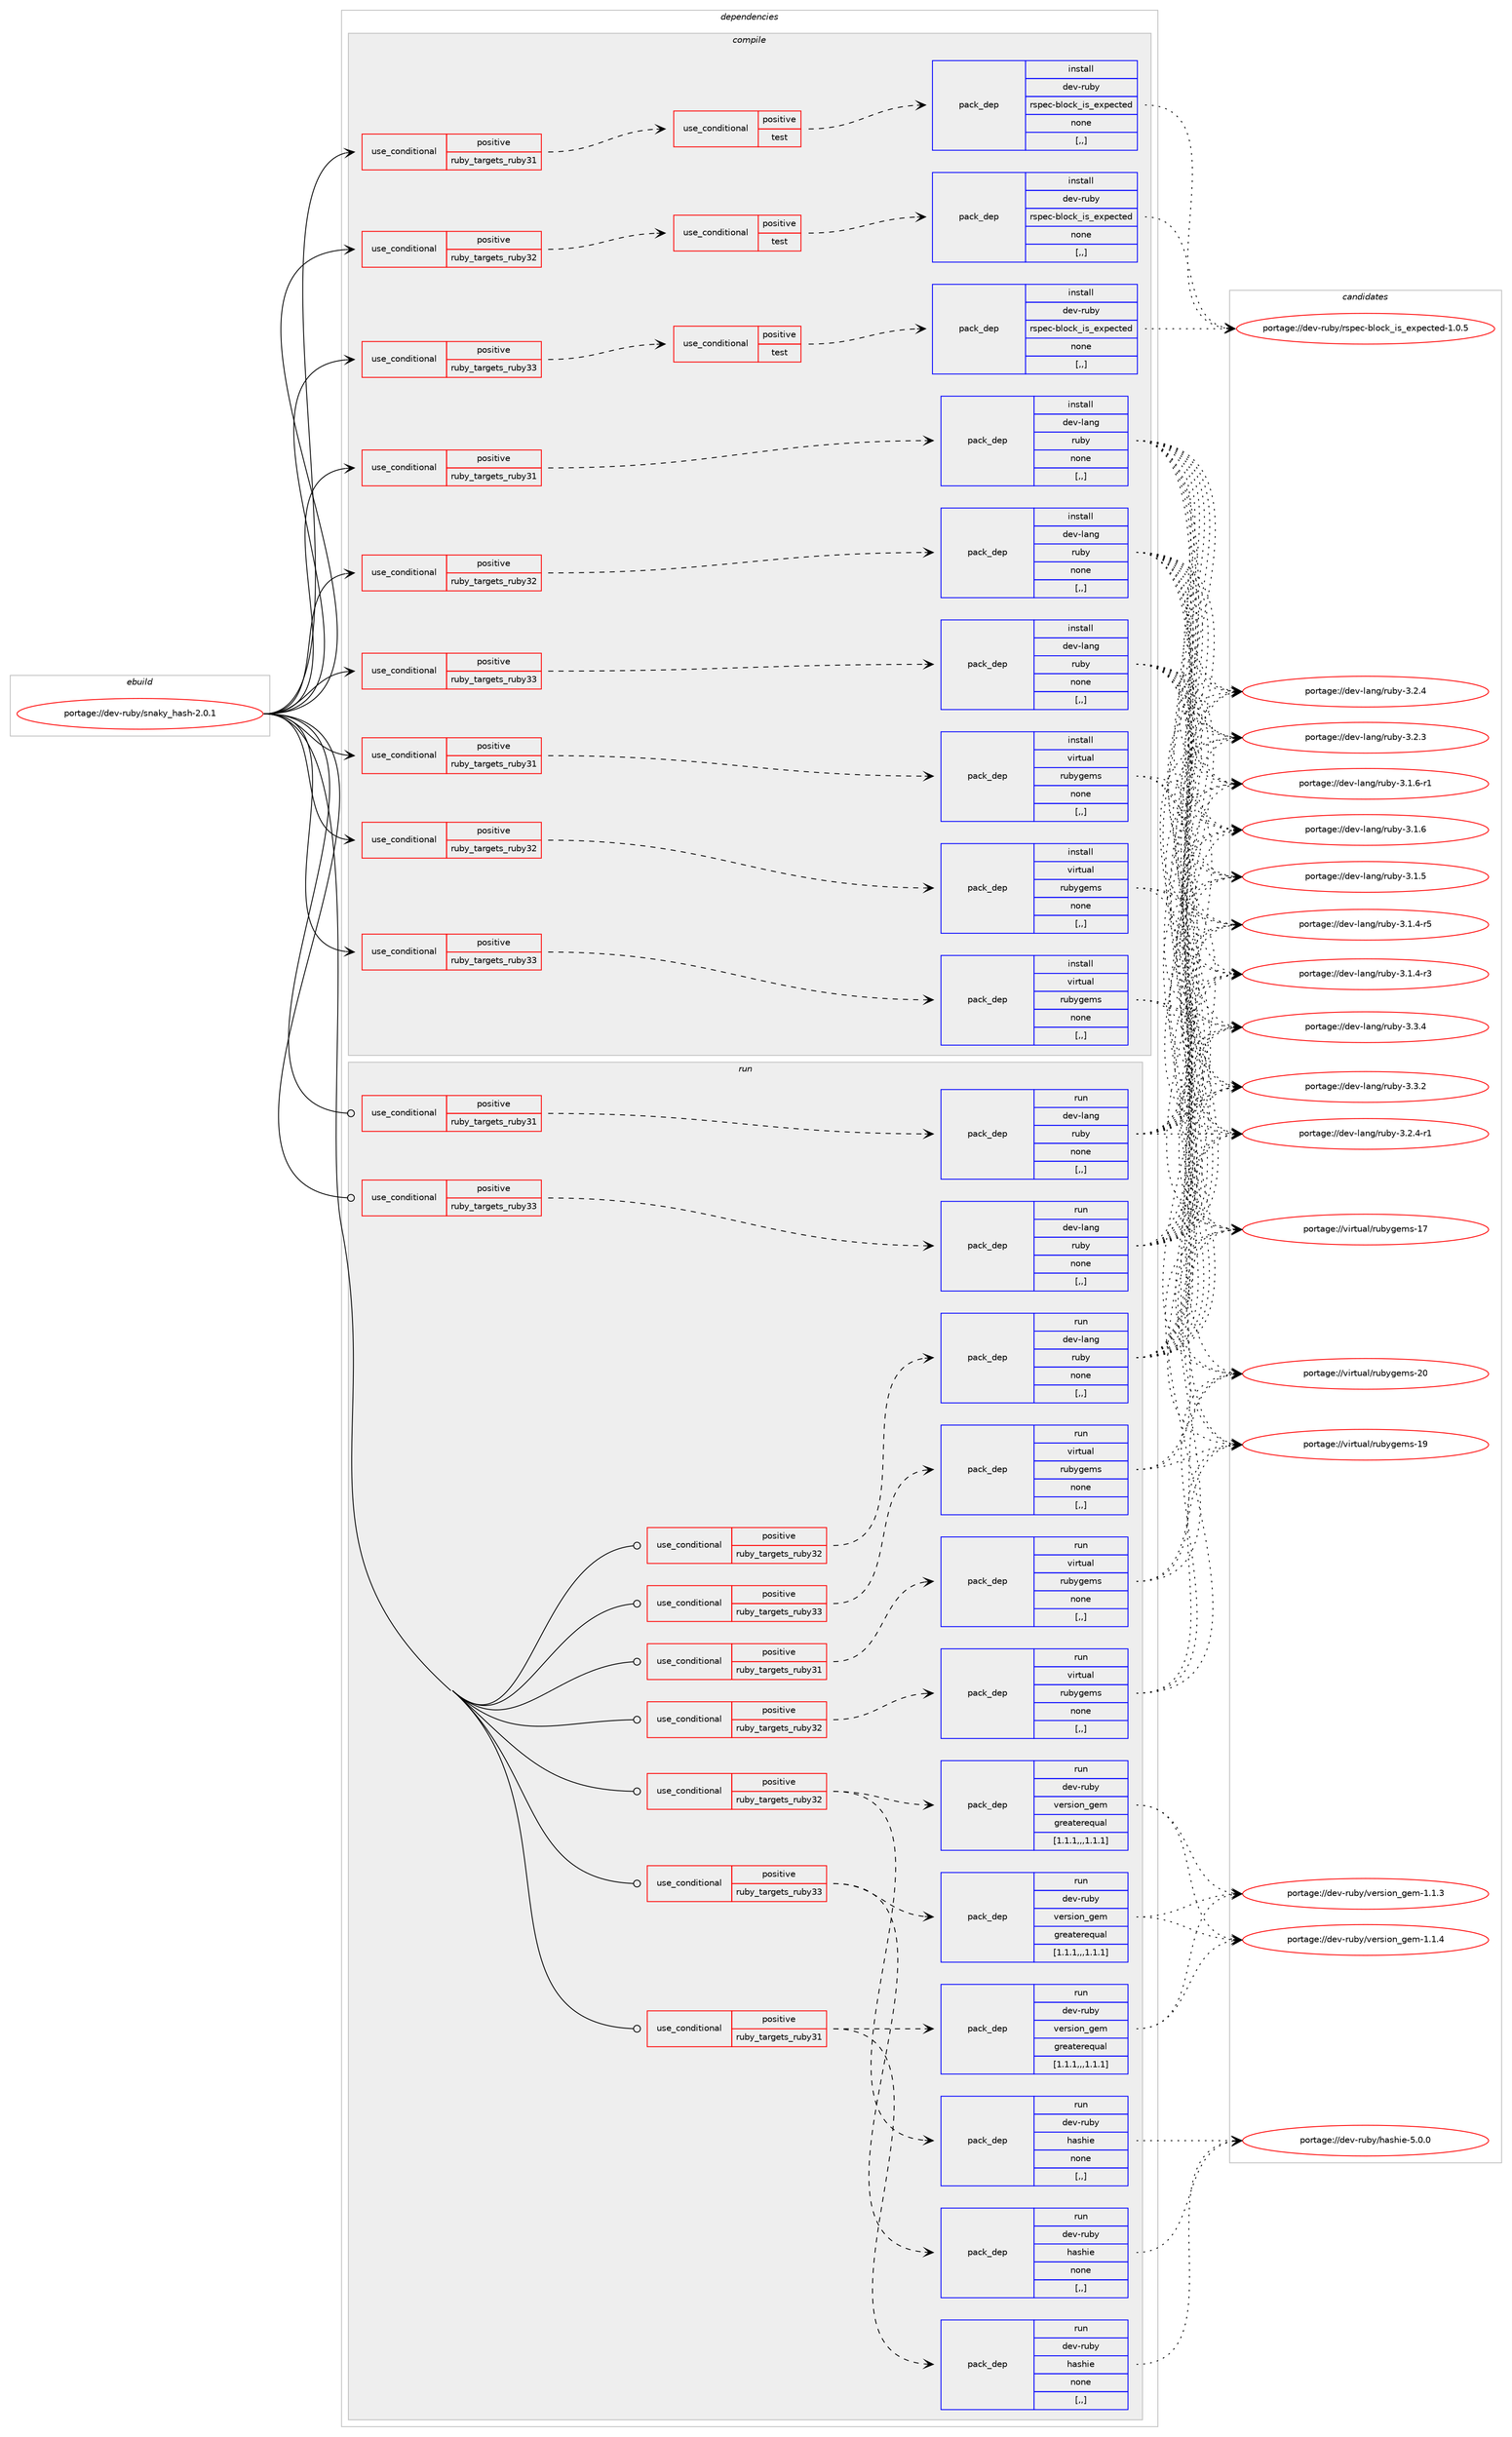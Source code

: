 digraph prolog {

# *************
# Graph options
# *************

newrank=true;
concentrate=true;
compound=true;
graph [rankdir=LR,fontname=Helvetica,fontsize=10,ranksep=1.5];#, ranksep=2.5, nodesep=0.2];
edge  [arrowhead=vee];
node  [fontname=Helvetica,fontsize=10];

# **********
# The ebuild
# **********

subgraph cluster_leftcol {
color=gray;
label=<<i>ebuild</i>>;
id [label="portage://dev-ruby/snaky_hash-2.0.1", color=red, width=4, href="../dev-ruby/snaky_hash-2.0.1.svg"];
}

# ****************
# The dependencies
# ****************

subgraph cluster_midcol {
color=gray;
label=<<i>dependencies</i>>;
subgraph cluster_compile {
fillcolor="#eeeeee";
style=filled;
label=<<i>compile</i>>;
subgraph cond57108 {
dependency204467 [label=<<TABLE BORDER="0" CELLBORDER="1" CELLSPACING="0" CELLPADDING="4"><TR><TD ROWSPAN="3" CELLPADDING="10">use_conditional</TD></TR><TR><TD>positive</TD></TR><TR><TD>ruby_targets_ruby31</TD></TR></TABLE>>, shape=none, color=red];
subgraph cond57109 {
dependency204468 [label=<<TABLE BORDER="0" CELLBORDER="1" CELLSPACING="0" CELLPADDING="4"><TR><TD ROWSPAN="3" CELLPADDING="10">use_conditional</TD></TR><TR><TD>positive</TD></TR><TR><TD>test</TD></TR></TABLE>>, shape=none, color=red];
subgraph pack145968 {
dependency204469 [label=<<TABLE BORDER="0" CELLBORDER="1" CELLSPACING="0" CELLPADDING="4" WIDTH="220"><TR><TD ROWSPAN="6" CELLPADDING="30">pack_dep</TD></TR><TR><TD WIDTH="110">install</TD></TR><TR><TD>dev-ruby</TD></TR><TR><TD>rspec-block_is_expected</TD></TR><TR><TD>none</TD></TR><TR><TD>[,,]</TD></TR></TABLE>>, shape=none, color=blue];
}
dependency204468:e -> dependency204469:w [weight=20,style="dashed",arrowhead="vee"];
}
dependency204467:e -> dependency204468:w [weight=20,style="dashed",arrowhead="vee"];
}
id:e -> dependency204467:w [weight=20,style="solid",arrowhead="vee"];
subgraph cond57110 {
dependency204470 [label=<<TABLE BORDER="0" CELLBORDER="1" CELLSPACING="0" CELLPADDING="4"><TR><TD ROWSPAN="3" CELLPADDING="10">use_conditional</TD></TR><TR><TD>positive</TD></TR><TR><TD>ruby_targets_ruby31</TD></TR></TABLE>>, shape=none, color=red];
subgraph pack145969 {
dependency204471 [label=<<TABLE BORDER="0" CELLBORDER="1" CELLSPACING="0" CELLPADDING="4" WIDTH="220"><TR><TD ROWSPAN="6" CELLPADDING="30">pack_dep</TD></TR><TR><TD WIDTH="110">install</TD></TR><TR><TD>dev-lang</TD></TR><TR><TD>ruby</TD></TR><TR><TD>none</TD></TR><TR><TD>[,,]</TD></TR></TABLE>>, shape=none, color=blue];
}
dependency204470:e -> dependency204471:w [weight=20,style="dashed",arrowhead="vee"];
}
id:e -> dependency204470:w [weight=20,style="solid",arrowhead="vee"];
subgraph cond57111 {
dependency204472 [label=<<TABLE BORDER="0" CELLBORDER="1" CELLSPACING="0" CELLPADDING="4"><TR><TD ROWSPAN="3" CELLPADDING="10">use_conditional</TD></TR><TR><TD>positive</TD></TR><TR><TD>ruby_targets_ruby31</TD></TR></TABLE>>, shape=none, color=red];
subgraph pack145970 {
dependency204473 [label=<<TABLE BORDER="0" CELLBORDER="1" CELLSPACING="0" CELLPADDING="4" WIDTH="220"><TR><TD ROWSPAN="6" CELLPADDING="30">pack_dep</TD></TR><TR><TD WIDTH="110">install</TD></TR><TR><TD>virtual</TD></TR><TR><TD>rubygems</TD></TR><TR><TD>none</TD></TR><TR><TD>[,,]</TD></TR></TABLE>>, shape=none, color=blue];
}
dependency204472:e -> dependency204473:w [weight=20,style="dashed",arrowhead="vee"];
}
id:e -> dependency204472:w [weight=20,style="solid",arrowhead="vee"];
subgraph cond57112 {
dependency204474 [label=<<TABLE BORDER="0" CELLBORDER="1" CELLSPACING="0" CELLPADDING="4"><TR><TD ROWSPAN="3" CELLPADDING="10">use_conditional</TD></TR><TR><TD>positive</TD></TR><TR><TD>ruby_targets_ruby32</TD></TR></TABLE>>, shape=none, color=red];
subgraph cond57113 {
dependency204475 [label=<<TABLE BORDER="0" CELLBORDER="1" CELLSPACING="0" CELLPADDING="4"><TR><TD ROWSPAN="3" CELLPADDING="10">use_conditional</TD></TR><TR><TD>positive</TD></TR><TR><TD>test</TD></TR></TABLE>>, shape=none, color=red];
subgraph pack145971 {
dependency204476 [label=<<TABLE BORDER="0" CELLBORDER="1" CELLSPACING="0" CELLPADDING="4" WIDTH="220"><TR><TD ROWSPAN="6" CELLPADDING="30">pack_dep</TD></TR><TR><TD WIDTH="110">install</TD></TR><TR><TD>dev-ruby</TD></TR><TR><TD>rspec-block_is_expected</TD></TR><TR><TD>none</TD></TR><TR><TD>[,,]</TD></TR></TABLE>>, shape=none, color=blue];
}
dependency204475:e -> dependency204476:w [weight=20,style="dashed",arrowhead="vee"];
}
dependency204474:e -> dependency204475:w [weight=20,style="dashed",arrowhead="vee"];
}
id:e -> dependency204474:w [weight=20,style="solid",arrowhead="vee"];
subgraph cond57114 {
dependency204477 [label=<<TABLE BORDER="0" CELLBORDER="1" CELLSPACING="0" CELLPADDING="4"><TR><TD ROWSPAN="3" CELLPADDING="10">use_conditional</TD></TR><TR><TD>positive</TD></TR><TR><TD>ruby_targets_ruby32</TD></TR></TABLE>>, shape=none, color=red];
subgraph pack145972 {
dependency204478 [label=<<TABLE BORDER="0" CELLBORDER="1" CELLSPACING="0" CELLPADDING="4" WIDTH="220"><TR><TD ROWSPAN="6" CELLPADDING="30">pack_dep</TD></TR><TR><TD WIDTH="110">install</TD></TR><TR><TD>dev-lang</TD></TR><TR><TD>ruby</TD></TR><TR><TD>none</TD></TR><TR><TD>[,,]</TD></TR></TABLE>>, shape=none, color=blue];
}
dependency204477:e -> dependency204478:w [weight=20,style="dashed",arrowhead="vee"];
}
id:e -> dependency204477:w [weight=20,style="solid",arrowhead="vee"];
subgraph cond57115 {
dependency204479 [label=<<TABLE BORDER="0" CELLBORDER="1" CELLSPACING="0" CELLPADDING="4"><TR><TD ROWSPAN="3" CELLPADDING="10">use_conditional</TD></TR><TR><TD>positive</TD></TR><TR><TD>ruby_targets_ruby32</TD></TR></TABLE>>, shape=none, color=red];
subgraph pack145973 {
dependency204480 [label=<<TABLE BORDER="0" CELLBORDER="1" CELLSPACING="0" CELLPADDING="4" WIDTH="220"><TR><TD ROWSPAN="6" CELLPADDING="30">pack_dep</TD></TR><TR><TD WIDTH="110">install</TD></TR><TR><TD>virtual</TD></TR><TR><TD>rubygems</TD></TR><TR><TD>none</TD></TR><TR><TD>[,,]</TD></TR></TABLE>>, shape=none, color=blue];
}
dependency204479:e -> dependency204480:w [weight=20,style="dashed",arrowhead="vee"];
}
id:e -> dependency204479:w [weight=20,style="solid",arrowhead="vee"];
subgraph cond57116 {
dependency204481 [label=<<TABLE BORDER="0" CELLBORDER="1" CELLSPACING="0" CELLPADDING="4"><TR><TD ROWSPAN="3" CELLPADDING="10">use_conditional</TD></TR><TR><TD>positive</TD></TR><TR><TD>ruby_targets_ruby33</TD></TR></TABLE>>, shape=none, color=red];
subgraph cond57117 {
dependency204482 [label=<<TABLE BORDER="0" CELLBORDER="1" CELLSPACING="0" CELLPADDING="4"><TR><TD ROWSPAN="3" CELLPADDING="10">use_conditional</TD></TR><TR><TD>positive</TD></TR><TR><TD>test</TD></TR></TABLE>>, shape=none, color=red];
subgraph pack145974 {
dependency204483 [label=<<TABLE BORDER="0" CELLBORDER="1" CELLSPACING="0" CELLPADDING="4" WIDTH="220"><TR><TD ROWSPAN="6" CELLPADDING="30">pack_dep</TD></TR><TR><TD WIDTH="110">install</TD></TR><TR><TD>dev-ruby</TD></TR><TR><TD>rspec-block_is_expected</TD></TR><TR><TD>none</TD></TR><TR><TD>[,,]</TD></TR></TABLE>>, shape=none, color=blue];
}
dependency204482:e -> dependency204483:w [weight=20,style="dashed",arrowhead="vee"];
}
dependency204481:e -> dependency204482:w [weight=20,style="dashed",arrowhead="vee"];
}
id:e -> dependency204481:w [weight=20,style="solid",arrowhead="vee"];
subgraph cond57118 {
dependency204484 [label=<<TABLE BORDER="0" CELLBORDER="1" CELLSPACING="0" CELLPADDING="4"><TR><TD ROWSPAN="3" CELLPADDING="10">use_conditional</TD></TR><TR><TD>positive</TD></TR><TR><TD>ruby_targets_ruby33</TD></TR></TABLE>>, shape=none, color=red];
subgraph pack145975 {
dependency204485 [label=<<TABLE BORDER="0" CELLBORDER="1" CELLSPACING="0" CELLPADDING="4" WIDTH="220"><TR><TD ROWSPAN="6" CELLPADDING="30">pack_dep</TD></TR><TR><TD WIDTH="110">install</TD></TR><TR><TD>dev-lang</TD></TR><TR><TD>ruby</TD></TR><TR><TD>none</TD></TR><TR><TD>[,,]</TD></TR></TABLE>>, shape=none, color=blue];
}
dependency204484:e -> dependency204485:w [weight=20,style="dashed",arrowhead="vee"];
}
id:e -> dependency204484:w [weight=20,style="solid",arrowhead="vee"];
subgraph cond57119 {
dependency204486 [label=<<TABLE BORDER="0" CELLBORDER="1" CELLSPACING="0" CELLPADDING="4"><TR><TD ROWSPAN="3" CELLPADDING="10">use_conditional</TD></TR><TR><TD>positive</TD></TR><TR><TD>ruby_targets_ruby33</TD></TR></TABLE>>, shape=none, color=red];
subgraph pack145976 {
dependency204487 [label=<<TABLE BORDER="0" CELLBORDER="1" CELLSPACING="0" CELLPADDING="4" WIDTH="220"><TR><TD ROWSPAN="6" CELLPADDING="30">pack_dep</TD></TR><TR><TD WIDTH="110">install</TD></TR><TR><TD>virtual</TD></TR><TR><TD>rubygems</TD></TR><TR><TD>none</TD></TR><TR><TD>[,,]</TD></TR></TABLE>>, shape=none, color=blue];
}
dependency204486:e -> dependency204487:w [weight=20,style="dashed",arrowhead="vee"];
}
id:e -> dependency204486:w [weight=20,style="solid",arrowhead="vee"];
}
subgraph cluster_compileandrun {
fillcolor="#eeeeee";
style=filled;
label=<<i>compile and run</i>>;
}
subgraph cluster_run {
fillcolor="#eeeeee";
style=filled;
label=<<i>run</i>>;
subgraph cond57120 {
dependency204488 [label=<<TABLE BORDER="0" CELLBORDER="1" CELLSPACING="0" CELLPADDING="4"><TR><TD ROWSPAN="3" CELLPADDING="10">use_conditional</TD></TR><TR><TD>positive</TD></TR><TR><TD>ruby_targets_ruby31</TD></TR></TABLE>>, shape=none, color=red];
subgraph pack145977 {
dependency204489 [label=<<TABLE BORDER="0" CELLBORDER="1" CELLSPACING="0" CELLPADDING="4" WIDTH="220"><TR><TD ROWSPAN="6" CELLPADDING="30">pack_dep</TD></TR><TR><TD WIDTH="110">run</TD></TR><TR><TD>dev-lang</TD></TR><TR><TD>ruby</TD></TR><TR><TD>none</TD></TR><TR><TD>[,,]</TD></TR></TABLE>>, shape=none, color=blue];
}
dependency204488:e -> dependency204489:w [weight=20,style="dashed",arrowhead="vee"];
}
id:e -> dependency204488:w [weight=20,style="solid",arrowhead="odot"];
subgraph cond57121 {
dependency204490 [label=<<TABLE BORDER="0" CELLBORDER="1" CELLSPACING="0" CELLPADDING="4"><TR><TD ROWSPAN="3" CELLPADDING="10">use_conditional</TD></TR><TR><TD>positive</TD></TR><TR><TD>ruby_targets_ruby31</TD></TR></TABLE>>, shape=none, color=red];
subgraph pack145978 {
dependency204491 [label=<<TABLE BORDER="0" CELLBORDER="1" CELLSPACING="0" CELLPADDING="4" WIDTH="220"><TR><TD ROWSPAN="6" CELLPADDING="30">pack_dep</TD></TR><TR><TD WIDTH="110">run</TD></TR><TR><TD>dev-ruby</TD></TR><TR><TD>hashie</TD></TR><TR><TD>none</TD></TR><TR><TD>[,,]</TD></TR></TABLE>>, shape=none, color=blue];
}
dependency204490:e -> dependency204491:w [weight=20,style="dashed",arrowhead="vee"];
subgraph pack145979 {
dependency204492 [label=<<TABLE BORDER="0" CELLBORDER="1" CELLSPACING="0" CELLPADDING="4" WIDTH="220"><TR><TD ROWSPAN="6" CELLPADDING="30">pack_dep</TD></TR><TR><TD WIDTH="110">run</TD></TR><TR><TD>dev-ruby</TD></TR><TR><TD>version_gem</TD></TR><TR><TD>greaterequal</TD></TR><TR><TD>[1.1.1,,,1.1.1]</TD></TR></TABLE>>, shape=none, color=blue];
}
dependency204490:e -> dependency204492:w [weight=20,style="dashed",arrowhead="vee"];
}
id:e -> dependency204490:w [weight=20,style="solid",arrowhead="odot"];
subgraph cond57122 {
dependency204493 [label=<<TABLE BORDER="0" CELLBORDER="1" CELLSPACING="0" CELLPADDING="4"><TR><TD ROWSPAN="3" CELLPADDING="10">use_conditional</TD></TR><TR><TD>positive</TD></TR><TR><TD>ruby_targets_ruby31</TD></TR></TABLE>>, shape=none, color=red];
subgraph pack145980 {
dependency204494 [label=<<TABLE BORDER="0" CELLBORDER="1" CELLSPACING="0" CELLPADDING="4" WIDTH="220"><TR><TD ROWSPAN="6" CELLPADDING="30">pack_dep</TD></TR><TR><TD WIDTH="110">run</TD></TR><TR><TD>virtual</TD></TR><TR><TD>rubygems</TD></TR><TR><TD>none</TD></TR><TR><TD>[,,]</TD></TR></TABLE>>, shape=none, color=blue];
}
dependency204493:e -> dependency204494:w [weight=20,style="dashed",arrowhead="vee"];
}
id:e -> dependency204493:w [weight=20,style="solid",arrowhead="odot"];
subgraph cond57123 {
dependency204495 [label=<<TABLE BORDER="0" CELLBORDER="1" CELLSPACING="0" CELLPADDING="4"><TR><TD ROWSPAN="3" CELLPADDING="10">use_conditional</TD></TR><TR><TD>positive</TD></TR><TR><TD>ruby_targets_ruby32</TD></TR></TABLE>>, shape=none, color=red];
subgraph pack145981 {
dependency204496 [label=<<TABLE BORDER="0" CELLBORDER="1" CELLSPACING="0" CELLPADDING="4" WIDTH="220"><TR><TD ROWSPAN="6" CELLPADDING="30">pack_dep</TD></TR><TR><TD WIDTH="110">run</TD></TR><TR><TD>dev-lang</TD></TR><TR><TD>ruby</TD></TR><TR><TD>none</TD></TR><TR><TD>[,,]</TD></TR></TABLE>>, shape=none, color=blue];
}
dependency204495:e -> dependency204496:w [weight=20,style="dashed",arrowhead="vee"];
}
id:e -> dependency204495:w [weight=20,style="solid",arrowhead="odot"];
subgraph cond57124 {
dependency204497 [label=<<TABLE BORDER="0" CELLBORDER="1" CELLSPACING="0" CELLPADDING="4"><TR><TD ROWSPAN="3" CELLPADDING="10">use_conditional</TD></TR><TR><TD>positive</TD></TR><TR><TD>ruby_targets_ruby32</TD></TR></TABLE>>, shape=none, color=red];
subgraph pack145982 {
dependency204498 [label=<<TABLE BORDER="0" CELLBORDER="1" CELLSPACING="0" CELLPADDING="4" WIDTH="220"><TR><TD ROWSPAN="6" CELLPADDING="30">pack_dep</TD></TR><TR><TD WIDTH="110">run</TD></TR><TR><TD>dev-ruby</TD></TR><TR><TD>hashie</TD></TR><TR><TD>none</TD></TR><TR><TD>[,,]</TD></TR></TABLE>>, shape=none, color=blue];
}
dependency204497:e -> dependency204498:w [weight=20,style="dashed",arrowhead="vee"];
subgraph pack145983 {
dependency204499 [label=<<TABLE BORDER="0" CELLBORDER="1" CELLSPACING="0" CELLPADDING="4" WIDTH="220"><TR><TD ROWSPAN="6" CELLPADDING="30">pack_dep</TD></TR><TR><TD WIDTH="110">run</TD></TR><TR><TD>dev-ruby</TD></TR><TR><TD>version_gem</TD></TR><TR><TD>greaterequal</TD></TR><TR><TD>[1.1.1,,,1.1.1]</TD></TR></TABLE>>, shape=none, color=blue];
}
dependency204497:e -> dependency204499:w [weight=20,style="dashed",arrowhead="vee"];
}
id:e -> dependency204497:w [weight=20,style="solid",arrowhead="odot"];
subgraph cond57125 {
dependency204500 [label=<<TABLE BORDER="0" CELLBORDER="1" CELLSPACING="0" CELLPADDING="4"><TR><TD ROWSPAN="3" CELLPADDING="10">use_conditional</TD></TR><TR><TD>positive</TD></TR><TR><TD>ruby_targets_ruby32</TD></TR></TABLE>>, shape=none, color=red];
subgraph pack145984 {
dependency204501 [label=<<TABLE BORDER="0" CELLBORDER="1" CELLSPACING="0" CELLPADDING="4" WIDTH="220"><TR><TD ROWSPAN="6" CELLPADDING="30">pack_dep</TD></TR><TR><TD WIDTH="110">run</TD></TR><TR><TD>virtual</TD></TR><TR><TD>rubygems</TD></TR><TR><TD>none</TD></TR><TR><TD>[,,]</TD></TR></TABLE>>, shape=none, color=blue];
}
dependency204500:e -> dependency204501:w [weight=20,style="dashed",arrowhead="vee"];
}
id:e -> dependency204500:w [weight=20,style="solid",arrowhead="odot"];
subgraph cond57126 {
dependency204502 [label=<<TABLE BORDER="0" CELLBORDER="1" CELLSPACING="0" CELLPADDING="4"><TR><TD ROWSPAN="3" CELLPADDING="10">use_conditional</TD></TR><TR><TD>positive</TD></TR><TR><TD>ruby_targets_ruby33</TD></TR></TABLE>>, shape=none, color=red];
subgraph pack145985 {
dependency204503 [label=<<TABLE BORDER="0" CELLBORDER="1" CELLSPACING="0" CELLPADDING="4" WIDTH="220"><TR><TD ROWSPAN="6" CELLPADDING="30">pack_dep</TD></TR><TR><TD WIDTH="110">run</TD></TR><TR><TD>dev-lang</TD></TR><TR><TD>ruby</TD></TR><TR><TD>none</TD></TR><TR><TD>[,,]</TD></TR></TABLE>>, shape=none, color=blue];
}
dependency204502:e -> dependency204503:w [weight=20,style="dashed",arrowhead="vee"];
}
id:e -> dependency204502:w [weight=20,style="solid",arrowhead="odot"];
subgraph cond57127 {
dependency204504 [label=<<TABLE BORDER="0" CELLBORDER="1" CELLSPACING="0" CELLPADDING="4"><TR><TD ROWSPAN="3" CELLPADDING="10">use_conditional</TD></TR><TR><TD>positive</TD></TR><TR><TD>ruby_targets_ruby33</TD></TR></TABLE>>, shape=none, color=red];
subgraph pack145986 {
dependency204505 [label=<<TABLE BORDER="0" CELLBORDER="1" CELLSPACING="0" CELLPADDING="4" WIDTH="220"><TR><TD ROWSPAN="6" CELLPADDING="30">pack_dep</TD></TR><TR><TD WIDTH="110">run</TD></TR><TR><TD>dev-ruby</TD></TR><TR><TD>hashie</TD></TR><TR><TD>none</TD></TR><TR><TD>[,,]</TD></TR></TABLE>>, shape=none, color=blue];
}
dependency204504:e -> dependency204505:w [weight=20,style="dashed",arrowhead="vee"];
subgraph pack145987 {
dependency204506 [label=<<TABLE BORDER="0" CELLBORDER="1" CELLSPACING="0" CELLPADDING="4" WIDTH="220"><TR><TD ROWSPAN="6" CELLPADDING="30">pack_dep</TD></TR><TR><TD WIDTH="110">run</TD></TR><TR><TD>dev-ruby</TD></TR><TR><TD>version_gem</TD></TR><TR><TD>greaterequal</TD></TR><TR><TD>[1.1.1,,,1.1.1]</TD></TR></TABLE>>, shape=none, color=blue];
}
dependency204504:e -> dependency204506:w [weight=20,style="dashed",arrowhead="vee"];
}
id:e -> dependency204504:w [weight=20,style="solid",arrowhead="odot"];
subgraph cond57128 {
dependency204507 [label=<<TABLE BORDER="0" CELLBORDER="1" CELLSPACING="0" CELLPADDING="4"><TR><TD ROWSPAN="3" CELLPADDING="10">use_conditional</TD></TR><TR><TD>positive</TD></TR><TR><TD>ruby_targets_ruby33</TD></TR></TABLE>>, shape=none, color=red];
subgraph pack145988 {
dependency204508 [label=<<TABLE BORDER="0" CELLBORDER="1" CELLSPACING="0" CELLPADDING="4" WIDTH="220"><TR><TD ROWSPAN="6" CELLPADDING="30">pack_dep</TD></TR><TR><TD WIDTH="110">run</TD></TR><TR><TD>virtual</TD></TR><TR><TD>rubygems</TD></TR><TR><TD>none</TD></TR><TR><TD>[,,]</TD></TR></TABLE>>, shape=none, color=blue];
}
dependency204507:e -> dependency204508:w [weight=20,style="dashed",arrowhead="vee"];
}
id:e -> dependency204507:w [weight=20,style="solid",arrowhead="odot"];
}
}

# **************
# The candidates
# **************

subgraph cluster_choices {
rank=same;
color=gray;
label=<<i>candidates</i>>;

subgraph choice145968 {
color=black;
nodesep=1;
choice10010111845114117981214711411511210199459810811199107951051159510112011210199116101100454946484653 [label="portage://dev-ruby/rspec-block_is_expected-1.0.5", color=red, width=4,href="../dev-ruby/rspec-block_is_expected-1.0.5.svg"];
dependency204469:e -> choice10010111845114117981214711411511210199459810811199107951051159510112011210199116101100454946484653:w [style=dotted,weight="100"];
}
subgraph choice145969 {
color=black;
nodesep=1;
choice10010111845108971101034711411798121455146514652 [label="portage://dev-lang/ruby-3.3.4", color=red, width=4,href="../dev-lang/ruby-3.3.4.svg"];
choice10010111845108971101034711411798121455146514650 [label="portage://dev-lang/ruby-3.3.2", color=red, width=4,href="../dev-lang/ruby-3.3.2.svg"];
choice100101118451089711010347114117981214551465046524511449 [label="portage://dev-lang/ruby-3.2.4-r1", color=red, width=4,href="../dev-lang/ruby-3.2.4-r1.svg"];
choice10010111845108971101034711411798121455146504652 [label="portage://dev-lang/ruby-3.2.4", color=red, width=4,href="../dev-lang/ruby-3.2.4.svg"];
choice10010111845108971101034711411798121455146504651 [label="portage://dev-lang/ruby-3.2.3", color=red, width=4,href="../dev-lang/ruby-3.2.3.svg"];
choice100101118451089711010347114117981214551464946544511449 [label="portage://dev-lang/ruby-3.1.6-r1", color=red, width=4,href="../dev-lang/ruby-3.1.6-r1.svg"];
choice10010111845108971101034711411798121455146494654 [label="portage://dev-lang/ruby-3.1.6", color=red, width=4,href="../dev-lang/ruby-3.1.6.svg"];
choice10010111845108971101034711411798121455146494653 [label="portage://dev-lang/ruby-3.1.5", color=red, width=4,href="../dev-lang/ruby-3.1.5.svg"];
choice100101118451089711010347114117981214551464946524511453 [label="portage://dev-lang/ruby-3.1.4-r5", color=red, width=4,href="../dev-lang/ruby-3.1.4-r5.svg"];
choice100101118451089711010347114117981214551464946524511451 [label="portage://dev-lang/ruby-3.1.4-r3", color=red, width=4,href="../dev-lang/ruby-3.1.4-r3.svg"];
dependency204471:e -> choice10010111845108971101034711411798121455146514652:w [style=dotted,weight="100"];
dependency204471:e -> choice10010111845108971101034711411798121455146514650:w [style=dotted,weight="100"];
dependency204471:e -> choice100101118451089711010347114117981214551465046524511449:w [style=dotted,weight="100"];
dependency204471:e -> choice10010111845108971101034711411798121455146504652:w [style=dotted,weight="100"];
dependency204471:e -> choice10010111845108971101034711411798121455146504651:w [style=dotted,weight="100"];
dependency204471:e -> choice100101118451089711010347114117981214551464946544511449:w [style=dotted,weight="100"];
dependency204471:e -> choice10010111845108971101034711411798121455146494654:w [style=dotted,weight="100"];
dependency204471:e -> choice10010111845108971101034711411798121455146494653:w [style=dotted,weight="100"];
dependency204471:e -> choice100101118451089711010347114117981214551464946524511453:w [style=dotted,weight="100"];
dependency204471:e -> choice100101118451089711010347114117981214551464946524511451:w [style=dotted,weight="100"];
}
subgraph choice145970 {
color=black;
nodesep=1;
choice118105114116117971084711411798121103101109115455048 [label="portage://virtual/rubygems-20", color=red, width=4,href="../virtual/rubygems-20.svg"];
choice118105114116117971084711411798121103101109115454957 [label="portage://virtual/rubygems-19", color=red, width=4,href="../virtual/rubygems-19.svg"];
choice118105114116117971084711411798121103101109115454955 [label="portage://virtual/rubygems-17", color=red, width=4,href="../virtual/rubygems-17.svg"];
dependency204473:e -> choice118105114116117971084711411798121103101109115455048:w [style=dotted,weight="100"];
dependency204473:e -> choice118105114116117971084711411798121103101109115454957:w [style=dotted,weight="100"];
dependency204473:e -> choice118105114116117971084711411798121103101109115454955:w [style=dotted,weight="100"];
}
subgraph choice145971 {
color=black;
nodesep=1;
choice10010111845114117981214711411511210199459810811199107951051159510112011210199116101100454946484653 [label="portage://dev-ruby/rspec-block_is_expected-1.0.5", color=red, width=4,href="../dev-ruby/rspec-block_is_expected-1.0.5.svg"];
dependency204476:e -> choice10010111845114117981214711411511210199459810811199107951051159510112011210199116101100454946484653:w [style=dotted,weight="100"];
}
subgraph choice145972 {
color=black;
nodesep=1;
choice10010111845108971101034711411798121455146514652 [label="portage://dev-lang/ruby-3.3.4", color=red, width=4,href="../dev-lang/ruby-3.3.4.svg"];
choice10010111845108971101034711411798121455146514650 [label="portage://dev-lang/ruby-3.3.2", color=red, width=4,href="../dev-lang/ruby-3.3.2.svg"];
choice100101118451089711010347114117981214551465046524511449 [label="portage://dev-lang/ruby-3.2.4-r1", color=red, width=4,href="../dev-lang/ruby-3.2.4-r1.svg"];
choice10010111845108971101034711411798121455146504652 [label="portage://dev-lang/ruby-3.2.4", color=red, width=4,href="../dev-lang/ruby-3.2.4.svg"];
choice10010111845108971101034711411798121455146504651 [label="portage://dev-lang/ruby-3.2.3", color=red, width=4,href="../dev-lang/ruby-3.2.3.svg"];
choice100101118451089711010347114117981214551464946544511449 [label="portage://dev-lang/ruby-3.1.6-r1", color=red, width=4,href="../dev-lang/ruby-3.1.6-r1.svg"];
choice10010111845108971101034711411798121455146494654 [label="portage://dev-lang/ruby-3.1.6", color=red, width=4,href="../dev-lang/ruby-3.1.6.svg"];
choice10010111845108971101034711411798121455146494653 [label="portage://dev-lang/ruby-3.1.5", color=red, width=4,href="../dev-lang/ruby-3.1.5.svg"];
choice100101118451089711010347114117981214551464946524511453 [label="portage://dev-lang/ruby-3.1.4-r5", color=red, width=4,href="../dev-lang/ruby-3.1.4-r5.svg"];
choice100101118451089711010347114117981214551464946524511451 [label="portage://dev-lang/ruby-3.1.4-r3", color=red, width=4,href="../dev-lang/ruby-3.1.4-r3.svg"];
dependency204478:e -> choice10010111845108971101034711411798121455146514652:w [style=dotted,weight="100"];
dependency204478:e -> choice10010111845108971101034711411798121455146514650:w [style=dotted,weight="100"];
dependency204478:e -> choice100101118451089711010347114117981214551465046524511449:w [style=dotted,weight="100"];
dependency204478:e -> choice10010111845108971101034711411798121455146504652:w [style=dotted,weight="100"];
dependency204478:e -> choice10010111845108971101034711411798121455146504651:w [style=dotted,weight="100"];
dependency204478:e -> choice100101118451089711010347114117981214551464946544511449:w [style=dotted,weight="100"];
dependency204478:e -> choice10010111845108971101034711411798121455146494654:w [style=dotted,weight="100"];
dependency204478:e -> choice10010111845108971101034711411798121455146494653:w [style=dotted,weight="100"];
dependency204478:e -> choice100101118451089711010347114117981214551464946524511453:w [style=dotted,weight="100"];
dependency204478:e -> choice100101118451089711010347114117981214551464946524511451:w [style=dotted,weight="100"];
}
subgraph choice145973 {
color=black;
nodesep=1;
choice118105114116117971084711411798121103101109115455048 [label="portage://virtual/rubygems-20", color=red, width=4,href="../virtual/rubygems-20.svg"];
choice118105114116117971084711411798121103101109115454957 [label="portage://virtual/rubygems-19", color=red, width=4,href="../virtual/rubygems-19.svg"];
choice118105114116117971084711411798121103101109115454955 [label="portage://virtual/rubygems-17", color=red, width=4,href="../virtual/rubygems-17.svg"];
dependency204480:e -> choice118105114116117971084711411798121103101109115455048:w [style=dotted,weight="100"];
dependency204480:e -> choice118105114116117971084711411798121103101109115454957:w [style=dotted,weight="100"];
dependency204480:e -> choice118105114116117971084711411798121103101109115454955:w [style=dotted,weight="100"];
}
subgraph choice145974 {
color=black;
nodesep=1;
choice10010111845114117981214711411511210199459810811199107951051159510112011210199116101100454946484653 [label="portage://dev-ruby/rspec-block_is_expected-1.0.5", color=red, width=4,href="../dev-ruby/rspec-block_is_expected-1.0.5.svg"];
dependency204483:e -> choice10010111845114117981214711411511210199459810811199107951051159510112011210199116101100454946484653:w [style=dotted,weight="100"];
}
subgraph choice145975 {
color=black;
nodesep=1;
choice10010111845108971101034711411798121455146514652 [label="portage://dev-lang/ruby-3.3.4", color=red, width=4,href="../dev-lang/ruby-3.3.4.svg"];
choice10010111845108971101034711411798121455146514650 [label="portage://dev-lang/ruby-3.3.2", color=red, width=4,href="../dev-lang/ruby-3.3.2.svg"];
choice100101118451089711010347114117981214551465046524511449 [label="portage://dev-lang/ruby-3.2.4-r1", color=red, width=4,href="../dev-lang/ruby-3.2.4-r1.svg"];
choice10010111845108971101034711411798121455146504652 [label="portage://dev-lang/ruby-3.2.4", color=red, width=4,href="../dev-lang/ruby-3.2.4.svg"];
choice10010111845108971101034711411798121455146504651 [label="portage://dev-lang/ruby-3.2.3", color=red, width=4,href="../dev-lang/ruby-3.2.3.svg"];
choice100101118451089711010347114117981214551464946544511449 [label="portage://dev-lang/ruby-3.1.6-r1", color=red, width=4,href="../dev-lang/ruby-3.1.6-r1.svg"];
choice10010111845108971101034711411798121455146494654 [label="portage://dev-lang/ruby-3.1.6", color=red, width=4,href="../dev-lang/ruby-3.1.6.svg"];
choice10010111845108971101034711411798121455146494653 [label="portage://dev-lang/ruby-3.1.5", color=red, width=4,href="../dev-lang/ruby-3.1.5.svg"];
choice100101118451089711010347114117981214551464946524511453 [label="portage://dev-lang/ruby-3.1.4-r5", color=red, width=4,href="../dev-lang/ruby-3.1.4-r5.svg"];
choice100101118451089711010347114117981214551464946524511451 [label="portage://dev-lang/ruby-3.1.4-r3", color=red, width=4,href="../dev-lang/ruby-3.1.4-r3.svg"];
dependency204485:e -> choice10010111845108971101034711411798121455146514652:w [style=dotted,weight="100"];
dependency204485:e -> choice10010111845108971101034711411798121455146514650:w [style=dotted,weight="100"];
dependency204485:e -> choice100101118451089711010347114117981214551465046524511449:w [style=dotted,weight="100"];
dependency204485:e -> choice10010111845108971101034711411798121455146504652:w [style=dotted,weight="100"];
dependency204485:e -> choice10010111845108971101034711411798121455146504651:w [style=dotted,weight="100"];
dependency204485:e -> choice100101118451089711010347114117981214551464946544511449:w [style=dotted,weight="100"];
dependency204485:e -> choice10010111845108971101034711411798121455146494654:w [style=dotted,weight="100"];
dependency204485:e -> choice10010111845108971101034711411798121455146494653:w [style=dotted,weight="100"];
dependency204485:e -> choice100101118451089711010347114117981214551464946524511453:w [style=dotted,weight="100"];
dependency204485:e -> choice100101118451089711010347114117981214551464946524511451:w [style=dotted,weight="100"];
}
subgraph choice145976 {
color=black;
nodesep=1;
choice118105114116117971084711411798121103101109115455048 [label="portage://virtual/rubygems-20", color=red, width=4,href="../virtual/rubygems-20.svg"];
choice118105114116117971084711411798121103101109115454957 [label="portage://virtual/rubygems-19", color=red, width=4,href="../virtual/rubygems-19.svg"];
choice118105114116117971084711411798121103101109115454955 [label="portage://virtual/rubygems-17", color=red, width=4,href="../virtual/rubygems-17.svg"];
dependency204487:e -> choice118105114116117971084711411798121103101109115455048:w [style=dotted,weight="100"];
dependency204487:e -> choice118105114116117971084711411798121103101109115454957:w [style=dotted,weight="100"];
dependency204487:e -> choice118105114116117971084711411798121103101109115454955:w [style=dotted,weight="100"];
}
subgraph choice145977 {
color=black;
nodesep=1;
choice10010111845108971101034711411798121455146514652 [label="portage://dev-lang/ruby-3.3.4", color=red, width=4,href="../dev-lang/ruby-3.3.4.svg"];
choice10010111845108971101034711411798121455146514650 [label="portage://dev-lang/ruby-3.3.2", color=red, width=4,href="../dev-lang/ruby-3.3.2.svg"];
choice100101118451089711010347114117981214551465046524511449 [label="portage://dev-lang/ruby-3.2.4-r1", color=red, width=4,href="../dev-lang/ruby-3.2.4-r1.svg"];
choice10010111845108971101034711411798121455146504652 [label="portage://dev-lang/ruby-3.2.4", color=red, width=4,href="../dev-lang/ruby-3.2.4.svg"];
choice10010111845108971101034711411798121455146504651 [label="portage://dev-lang/ruby-3.2.3", color=red, width=4,href="../dev-lang/ruby-3.2.3.svg"];
choice100101118451089711010347114117981214551464946544511449 [label="portage://dev-lang/ruby-3.1.6-r1", color=red, width=4,href="../dev-lang/ruby-3.1.6-r1.svg"];
choice10010111845108971101034711411798121455146494654 [label="portage://dev-lang/ruby-3.1.6", color=red, width=4,href="../dev-lang/ruby-3.1.6.svg"];
choice10010111845108971101034711411798121455146494653 [label="portage://dev-lang/ruby-3.1.5", color=red, width=4,href="../dev-lang/ruby-3.1.5.svg"];
choice100101118451089711010347114117981214551464946524511453 [label="portage://dev-lang/ruby-3.1.4-r5", color=red, width=4,href="../dev-lang/ruby-3.1.4-r5.svg"];
choice100101118451089711010347114117981214551464946524511451 [label="portage://dev-lang/ruby-3.1.4-r3", color=red, width=4,href="../dev-lang/ruby-3.1.4-r3.svg"];
dependency204489:e -> choice10010111845108971101034711411798121455146514652:w [style=dotted,weight="100"];
dependency204489:e -> choice10010111845108971101034711411798121455146514650:w [style=dotted,weight="100"];
dependency204489:e -> choice100101118451089711010347114117981214551465046524511449:w [style=dotted,weight="100"];
dependency204489:e -> choice10010111845108971101034711411798121455146504652:w [style=dotted,weight="100"];
dependency204489:e -> choice10010111845108971101034711411798121455146504651:w [style=dotted,weight="100"];
dependency204489:e -> choice100101118451089711010347114117981214551464946544511449:w [style=dotted,weight="100"];
dependency204489:e -> choice10010111845108971101034711411798121455146494654:w [style=dotted,weight="100"];
dependency204489:e -> choice10010111845108971101034711411798121455146494653:w [style=dotted,weight="100"];
dependency204489:e -> choice100101118451089711010347114117981214551464946524511453:w [style=dotted,weight="100"];
dependency204489:e -> choice100101118451089711010347114117981214551464946524511451:w [style=dotted,weight="100"];
}
subgraph choice145978 {
color=black;
nodesep=1;
choice10010111845114117981214710497115104105101455346484648 [label="portage://dev-ruby/hashie-5.0.0", color=red, width=4,href="../dev-ruby/hashie-5.0.0.svg"];
dependency204491:e -> choice10010111845114117981214710497115104105101455346484648:w [style=dotted,weight="100"];
}
subgraph choice145979 {
color=black;
nodesep=1;
choice10010111845114117981214711810111411510511111095103101109454946494652 [label="portage://dev-ruby/version_gem-1.1.4", color=red, width=4,href="../dev-ruby/version_gem-1.1.4.svg"];
choice10010111845114117981214711810111411510511111095103101109454946494651 [label="portage://dev-ruby/version_gem-1.1.3", color=red, width=4,href="../dev-ruby/version_gem-1.1.3.svg"];
dependency204492:e -> choice10010111845114117981214711810111411510511111095103101109454946494652:w [style=dotted,weight="100"];
dependency204492:e -> choice10010111845114117981214711810111411510511111095103101109454946494651:w [style=dotted,weight="100"];
}
subgraph choice145980 {
color=black;
nodesep=1;
choice118105114116117971084711411798121103101109115455048 [label="portage://virtual/rubygems-20", color=red, width=4,href="../virtual/rubygems-20.svg"];
choice118105114116117971084711411798121103101109115454957 [label="portage://virtual/rubygems-19", color=red, width=4,href="../virtual/rubygems-19.svg"];
choice118105114116117971084711411798121103101109115454955 [label="portage://virtual/rubygems-17", color=red, width=4,href="../virtual/rubygems-17.svg"];
dependency204494:e -> choice118105114116117971084711411798121103101109115455048:w [style=dotted,weight="100"];
dependency204494:e -> choice118105114116117971084711411798121103101109115454957:w [style=dotted,weight="100"];
dependency204494:e -> choice118105114116117971084711411798121103101109115454955:w [style=dotted,weight="100"];
}
subgraph choice145981 {
color=black;
nodesep=1;
choice10010111845108971101034711411798121455146514652 [label="portage://dev-lang/ruby-3.3.4", color=red, width=4,href="../dev-lang/ruby-3.3.4.svg"];
choice10010111845108971101034711411798121455146514650 [label="portage://dev-lang/ruby-3.3.2", color=red, width=4,href="../dev-lang/ruby-3.3.2.svg"];
choice100101118451089711010347114117981214551465046524511449 [label="portage://dev-lang/ruby-3.2.4-r1", color=red, width=4,href="../dev-lang/ruby-3.2.4-r1.svg"];
choice10010111845108971101034711411798121455146504652 [label="portage://dev-lang/ruby-3.2.4", color=red, width=4,href="../dev-lang/ruby-3.2.4.svg"];
choice10010111845108971101034711411798121455146504651 [label="portage://dev-lang/ruby-3.2.3", color=red, width=4,href="../dev-lang/ruby-3.2.3.svg"];
choice100101118451089711010347114117981214551464946544511449 [label="portage://dev-lang/ruby-3.1.6-r1", color=red, width=4,href="../dev-lang/ruby-3.1.6-r1.svg"];
choice10010111845108971101034711411798121455146494654 [label="portage://dev-lang/ruby-3.1.6", color=red, width=4,href="../dev-lang/ruby-3.1.6.svg"];
choice10010111845108971101034711411798121455146494653 [label="portage://dev-lang/ruby-3.1.5", color=red, width=4,href="../dev-lang/ruby-3.1.5.svg"];
choice100101118451089711010347114117981214551464946524511453 [label="portage://dev-lang/ruby-3.1.4-r5", color=red, width=4,href="../dev-lang/ruby-3.1.4-r5.svg"];
choice100101118451089711010347114117981214551464946524511451 [label="portage://dev-lang/ruby-3.1.4-r3", color=red, width=4,href="../dev-lang/ruby-3.1.4-r3.svg"];
dependency204496:e -> choice10010111845108971101034711411798121455146514652:w [style=dotted,weight="100"];
dependency204496:e -> choice10010111845108971101034711411798121455146514650:w [style=dotted,weight="100"];
dependency204496:e -> choice100101118451089711010347114117981214551465046524511449:w [style=dotted,weight="100"];
dependency204496:e -> choice10010111845108971101034711411798121455146504652:w [style=dotted,weight="100"];
dependency204496:e -> choice10010111845108971101034711411798121455146504651:w [style=dotted,weight="100"];
dependency204496:e -> choice100101118451089711010347114117981214551464946544511449:w [style=dotted,weight="100"];
dependency204496:e -> choice10010111845108971101034711411798121455146494654:w [style=dotted,weight="100"];
dependency204496:e -> choice10010111845108971101034711411798121455146494653:w [style=dotted,weight="100"];
dependency204496:e -> choice100101118451089711010347114117981214551464946524511453:w [style=dotted,weight="100"];
dependency204496:e -> choice100101118451089711010347114117981214551464946524511451:w [style=dotted,weight="100"];
}
subgraph choice145982 {
color=black;
nodesep=1;
choice10010111845114117981214710497115104105101455346484648 [label="portage://dev-ruby/hashie-5.0.0", color=red, width=4,href="../dev-ruby/hashie-5.0.0.svg"];
dependency204498:e -> choice10010111845114117981214710497115104105101455346484648:w [style=dotted,weight="100"];
}
subgraph choice145983 {
color=black;
nodesep=1;
choice10010111845114117981214711810111411510511111095103101109454946494652 [label="portage://dev-ruby/version_gem-1.1.4", color=red, width=4,href="../dev-ruby/version_gem-1.1.4.svg"];
choice10010111845114117981214711810111411510511111095103101109454946494651 [label="portage://dev-ruby/version_gem-1.1.3", color=red, width=4,href="../dev-ruby/version_gem-1.1.3.svg"];
dependency204499:e -> choice10010111845114117981214711810111411510511111095103101109454946494652:w [style=dotted,weight="100"];
dependency204499:e -> choice10010111845114117981214711810111411510511111095103101109454946494651:w [style=dotted,weight="100"];
}
subgraph choice145984 {
color=black;
nodesep=1;
choice118105114116117971084711411798121103101109115455048 [label="portage://virtual/rubygems-20", color=red, width=4,href="../virtual/rubygems-20.svg"];
choice118105114116117971084711411798121103101109115454957 [label="portage://virtual/rubygems-19", color=red, width=4,href="../virtual/rubygems-19.svg"];
choice118105114116117971084711411798121103101109115454955 [label="portage://virtual/rubygems-17", color=red, width=4,href="../virtual/rubygems-17.svg"];
dependency204501:e -> choice118105114116117971084711411798121103101109115455048:w [style=dotted,weight="100"];
dependency204501:e -> choice118105114116117971084711411798121103101109115454957:w [style=dotted,weight="100"];
dependency204501:e -> choice118105114116117971084711411798121103101109115454955:w [style=dotted,weight="100"];
}
subgraph choice145985 {
color=black;
nodesep=1;
choice10010111845108971101034711411798121455146514652 [label="portage://dev-lang/ruby-3.3.4", color=red, width=4,href="../dev-lang/ruby-3.3.4.svg"];
choice10010111845108971101034711411798121455146514650 [label="portage://dev-lang/ruby-3.3.2", color=red, width=4,href="../dev-lang/ruby-3.3.2.svg"];
choice100101118451089711010347114117981214551465046524511449 [label="portage://dev-lang/ruby-3.2.4-r1", color=red, width=4,href="../dev-lang/ruby-3.2.4-r1.svg"];
choice10010111845108971101034711411798121455146504652 [label="portage://dev-lang/ruby-3.2.4", color=red, width=4,href="../dev-lang/ruby-3.2.4.svg"];
choice10010111845108971101034711411798121455146504651 [label="portage://dev-lang/ruby-3.2.3", color=red, width=4,href="../dev-lang/ruby-3.2.3.svg"];
choice100101118451089711010347114117981214551464946544511449 [label="portage://dev-lang/ruby-3.1.6-r1", color=red, width=4,href="../dev-lang/ruby-3.1.6-r1.svg"];
choice10010111845108971101034711411798121455146494654 [label="portage://dev-lang/ruby-3.1.6", color=red, width=4,href="../dev-lang/ruby-3.1.6.svg"];
choice10010111845108971101034711411798121455146494653 [label="portage://dev-lang/ruby-3.1.5", color=red, width=4,href="../dev-lang/ruby-3.1.5.svg"];
choice100101118451089711010347114117981214551464946524511453 [label="portage://dev-lang/ruby-3.1.4-r5", color=red, width=4,href="../dev-lang/ruby-3.1.4-r5.svg"];
choice100101118451089711010347114117981214551464946524511451 [label="portage://dev-lang/ruby-3.1.4-r3", color=red, width=4,href="../dev-lang/ruby-3.1.4-r3.svg"];
dependency204503:e -> choice10010111845108971101034711411798121455146514652:w [style=dotted,weight="100"];
dependency204503:e -> choice10010111845108971101034711411798121455146514650:w [style=dotted,weight="100"];
dependency204503:e -> choice100101118451089711010347114117981214551465046524511449:w [style=dotted,weight="100"];
dependency204503:e -> choice10010111845108971101034711411798121455146504652:w [style=dotted,weight="100"];
dependency204503:e -> choice10010111845108971101034711411798121455146504651:w [style=dotted,weight="100"];
dependency204503:e -> choice100101118451089711010347114117981214551464946544511449:w [style=dotted,weight="100"];
dependency204503:e -> choice10010111845108971101034711411798121455146494654:w [style=dotted,weight="100"];
dependency204503:e -> choice10010111845108971101034711411798121455146494653:w [style=dotted,weight="100"];
dependency204503:e -> choice100101118451089711010347114117981214551464946524511453:w [style=dotted,weight="100"];
dependency204503:e -> choice100101118451089711010347114117981214551464946524511451:w [style=dotted,weight="100"];
}
subgraph choice145986 {
color=black;
nodesep=1;
choice10010111845114117981214710497115104105101455346484648 [label="portage://dev-ruby/hashie-5.0.0", color=red, width=4,href="../dev-ruby/hashie-5.0.0.svg"];
dependency204505:e -> choice10010111845114117981214710497115104105101455346484648:w [style=dotted,weight="100"];
}
subgraph choice145987 {
color=black;
nodesep=1;
choice10010111845114117981214711810111411510511111095103101109454946494652 [label="portage://dev-ruby/version_gem-1.1.4", color=red, width=4,href="../dev-ruby/version_gem-1.1.4.svg"];
choice10010111845114117981214711810111411510511111095103101109454946494651 [label="portage://dev-ruby/version_gem-1.1.3", color=red, width=4,href="../dev-ruby/version_gem-1.1.3.svg"];
dependency204506:e -> choice10010111845114117981214711810111411510511111095103101109454946494652:w [style=dotted,weight="100"];
dependency204506:e -> choice10010111845114117981214711810111411510511111095103101109454946494651:w [style=dotted,weight="100"];
}
subgraph choice145988 {
color=black;
nodesep=1;
choice118105114116117971084711411798121103101109115455048 [label="portage://virtual/rubygems-20", color=red, width=4,href="../virtual/rubygems-20.svg"];
choice118105114116117971084711411798121103101109115454957 [label="portage://virtual/rubygems-19", color=red, width=4,href="../virtual/rubygems-19.svg"];
choice118105114116117971084711411798121103101109115454955 [label="portage://virtual/rubygems-17", color=red, width=4,href="../virtual/rubygems-17.svg"];
dependency204508:e -> choice118105114116117971084711411798121103101109115455048:w [style=dotted,weight="100"];
dependency204508:e -> choice118105114116117971084711411798121103101109115454957:w [style=dotted,weight="100"];
dependency204508:e -> choice118105114116117971084711411798121103101109115454955:w [style=dotted,weight="100"];
}
}

}

